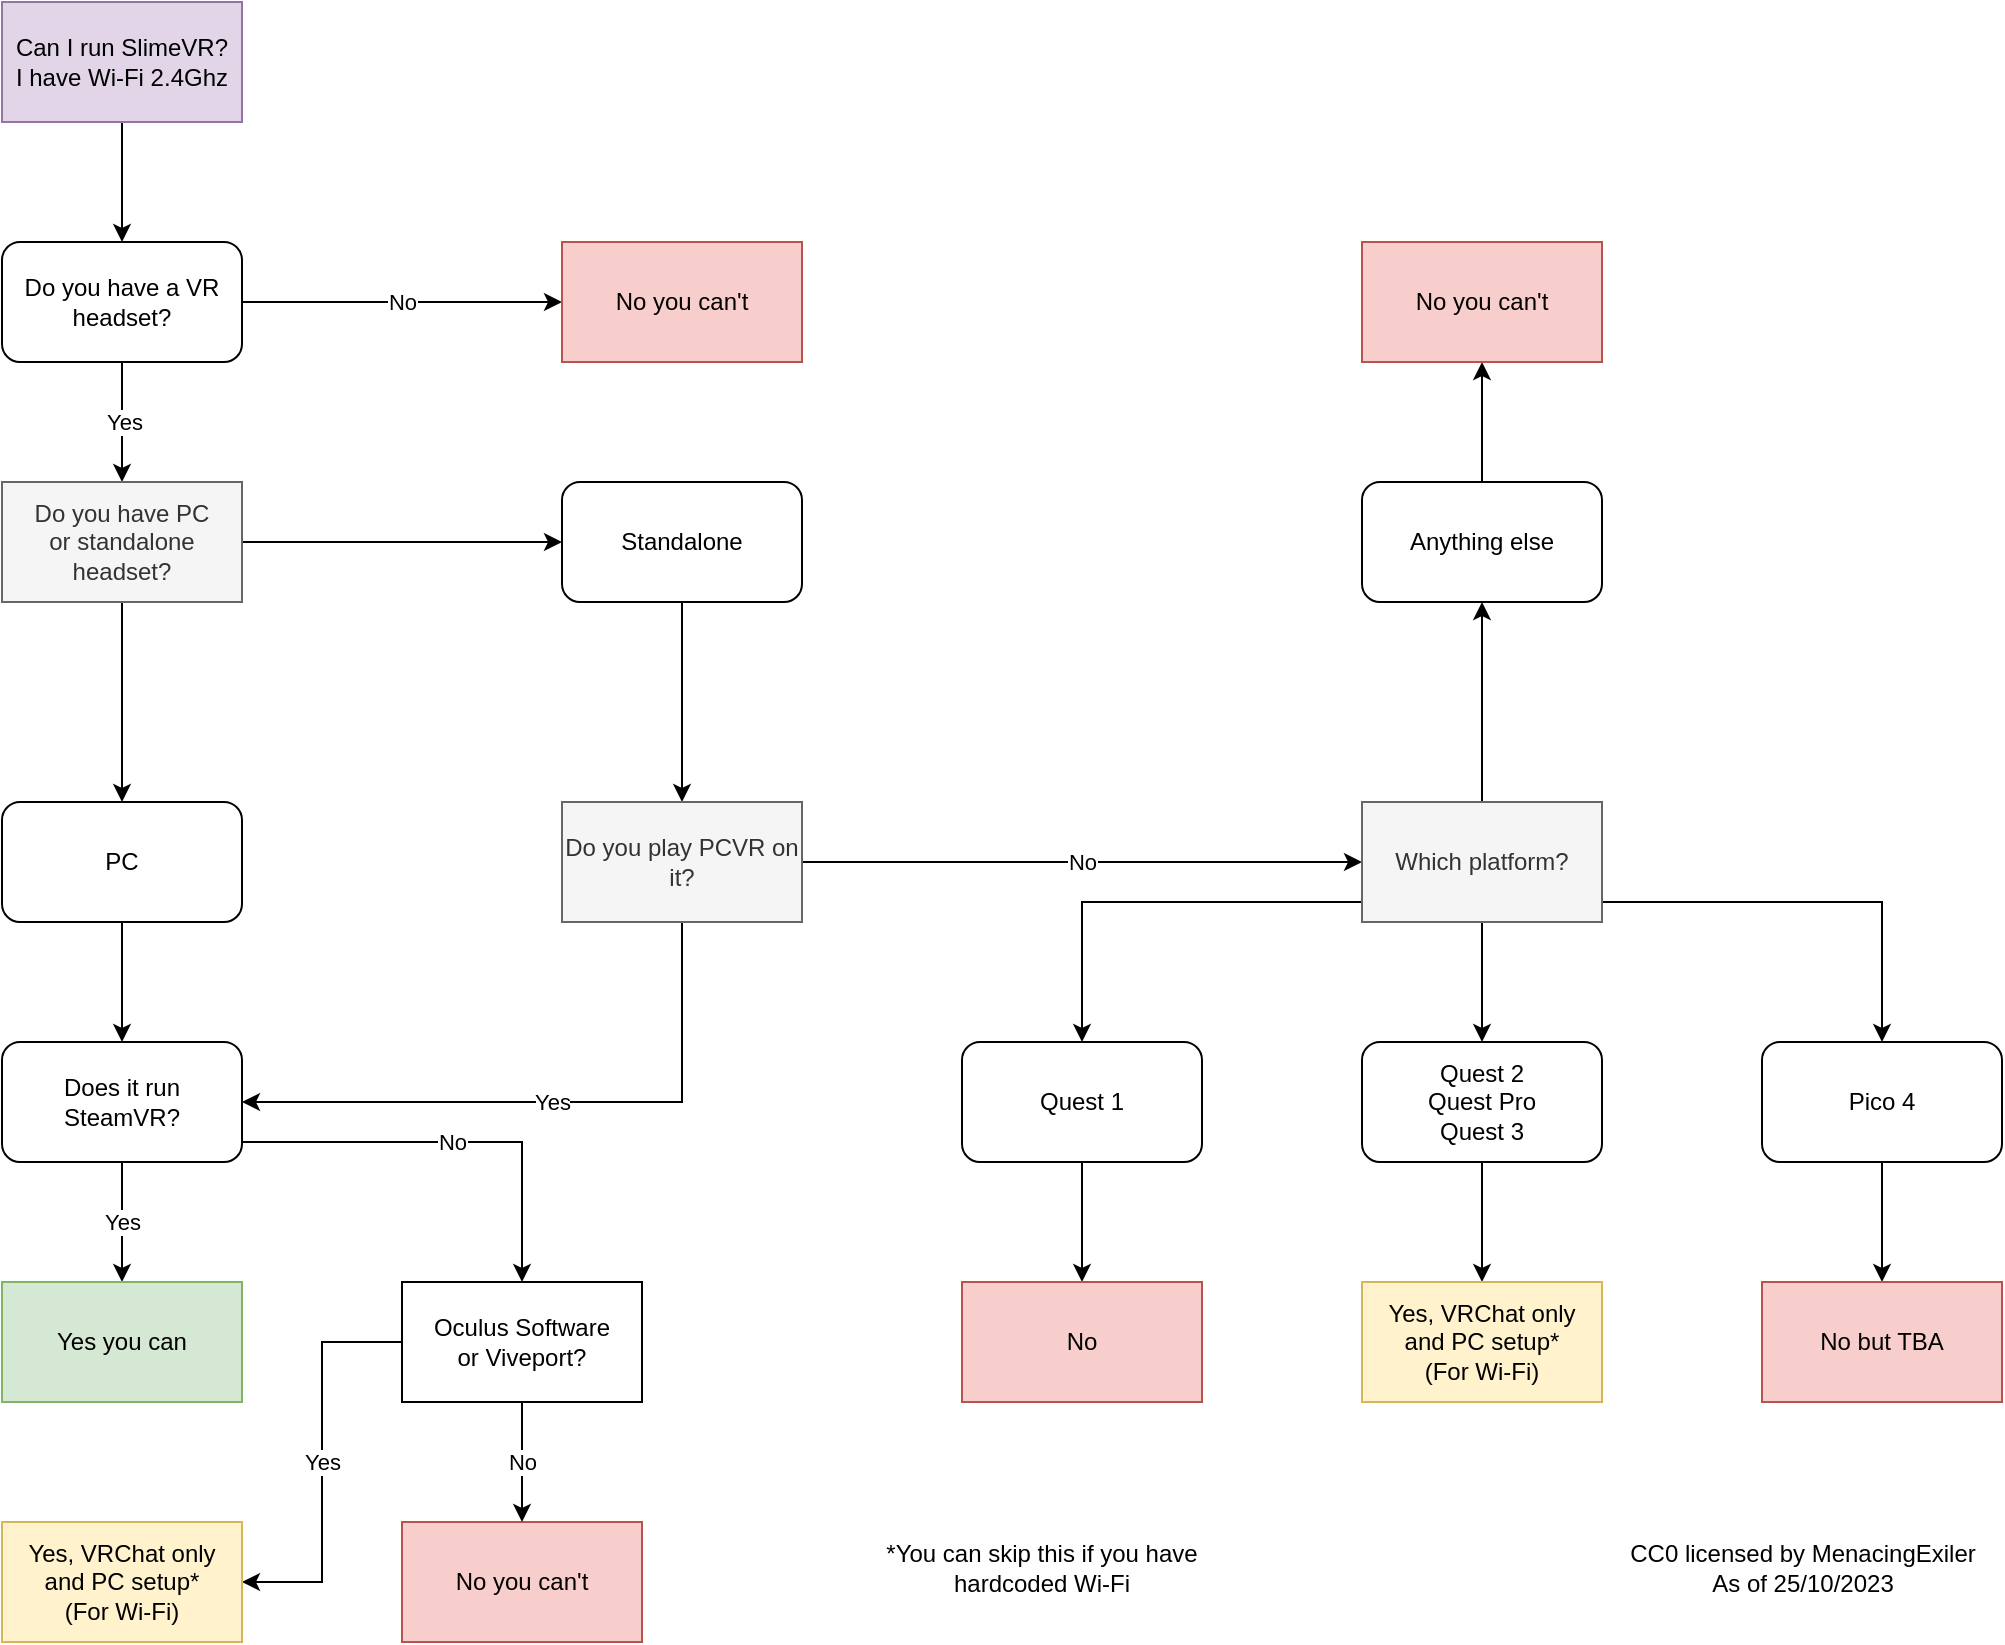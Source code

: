 <mxfile version="22.0.7" type="device">
  <diagram name="Page-1" id="BLxl1xzLI8pXoHssbm8f">
    <mxGraphModel dx="2074" dy="1118" grid="1" gridSize="10" guides="1" tooltips="1" connect="1" arrows="1" fold="1" page="1" pageScale="1" pageWidth="1169" pageHeight="1654" math="0" shadow="0">
      <root>
        <mxCell id="0" />
        <mxCell id="1" parent="0" />
        <mxCell id="E2cYebkVHFcdTyyEUBHE-6" style="edgeStyle=orthogonalEdgeStyle;rounded=0;orthogonalLoop=1;jettySize=auto;html=1;entryX=0.5;entryY=0;entryDx=0;entryDy=0;" edge="1" parent="1" source="E2cYebkVHFcdTyyEUBHE-1" target="E2cYebkVHFcdTyyEUBHE-2">
          <mxGeometry relative="1" as="geometry" />
        </mxCell>
        <mxCell id="E2cYebkVHFcdTyyEUBHE-1" value="Can I run SlimeVR?&lt;br&gt;I have Wi-Fi 2.4Ghz" style="rounded=0;whiteSpace=wrap;html=1;fillColor=#e1d5e7;strokeColor=#9673a6;" vertex="1" parent="1">
          <mxGeometry x="80" y="80" width="120" height="60" as="geometry" />
        </mxCell>
        <mxCell id="E2cYebkVHFcdTyyEUBHE-3" value="No" style="edgeStyle=orthogonalEdgeStyle;rounded=0;orthogonalLoop=1;jettySize=auto;html=1;entryX=0;entryY=0.5;entryDx=0;entryDy=0;" edge="1" parent="1" source="E2cYebkVHFcdTyyEUBHE-2" target="E2cYebkVHFcdTyyEUBHE-5">
          <mxGeometry relative="1" as="geometry">
            <mxPoint x="320" y="230" as="targetPoint" />
          </mxGeometry>
        </mxCell>
        <mxCell id="E2cYebkVHFcdTyyEUBHE-8" value="Yes" style="edgeStyle=orthogonalEdgeStyle;rounded=0;orthogonalLoop=1;jettySize=auto;html=1;" edge="1" parent="1" source="E2cYebkVHFcdTyyEUBHE-2">
          <mxGeometry relative="1" as="geometry">
            <mxPoint x="140" y="320" as="targetPoint" />
          </mxGeometry>
        </mxCell>
        <mxCell id="E2cYebkVHFcdTyyEUBHE-2" value="Do you have a VR headset?" style="rounded=1;whiteSpace=wrap;html=1;" vertex="1" parent="1">
          <mxGeometry x="80" y="200" width="120" height="60" as="geometry" />
        </mxCell>
        <mxCell id="E2cYebkVHFcdTyyEUBHE-5" value="No you can&#39;t" style="rounded=0;whiteSpace=wrap;html=1;fillColor=#f8cecc;strokeColor=#b85450;" vertex="1" parent="1">
          <mxGeometry x="360" y="200" width="120" height="60" as="geometry" />
        </mxCell>
        <mxCell id="E2cYebkVHFcdTyyEUBHE-9" style="edgeStyle=orthogonalEdgeStyle;rounded=0;orthogonalLoop=1;jettySize=auto;html=1;exitX=0.5;exitY=1;exitDx=0;exitDy=0;entryX=0.5;entryY=0;entryDx=0;entryDy=0;" edge="1" parent="1" source="E2cYebkVHFcdTyyEUBHE-14" target="E2cYebkVHFcdTyyEUBHE-11">
          <mxGeometry relative="1" as="geometry">
            <mxPoint x="140" y="520" as="targetPoint" />
            <mxPoint x="140" y="420" as="sourcePoint" />
          </mxGeometry>
        </mxCell>
        <mxCell id="E2cYebkVHFcdTyyEUBHE-13" style="edgeStyle=orthogonalEdgeStyle;rounded=0;orthogonalLoop=1;jettySize=auto;html=1;" edge="1" parent="1" source="E2cYebkVHFcdTyyEUBHE-11">
          <mxGeometry relative="1" as="geometry">
            <mxPoint x="140" y="600" as="targetPoint" />
          </mxGeometry>
        </mxCell>
        <mxCell id="E2cYebkVHFcdTyyEUBHE-11" value="PC" style="rounded=1;whiteSpace=wrap;html=1;" vertex="1" parent="1">
          <mxGeometry x="80" y="480" width="120" height="60" as="geometry" />
        </mxCell>
        <mxCell id="E2cYebkVHFcdTyyEUBHE-23" style="edgeStyle=orthogonalEdgeStyle;rounded=0;orthogonalLoop=1;jettySize=auto;html=1;entryX=0.5;entryY=0;entryDx=0;entryDy=0;" edge="1" parent="1" source="E2cYebkVHFcdTyyEUBHE-12" target="E2cYebkVHFcdTyyEUBHE-25">
          <mxGeometry relative="1" as="geometry">
            <mxPoint x="420" y="600" as="targetPoint" />
          </mxGeometry>
        </mxCell>
        <mxCell id="E2cYebkVHFcdTyyEUBHE-12" value="Standalone" style="rounded=1;whiteSpace=wrap;html=1;" vertex="1" parent="1">
          <mxGeometry x="360" y="320" width="120" height="60" as="geometry" />
        </mxCell>
        <mxCell id="E2cYebkVHFcdTyyEUBHE-15" style="edgeStyle=orthogonalEdgeStyle;rounded=0;orthogonalLoop=1;jettySize=auto;html=1;" edge="1" parent="1" source="E2cYebkVHFcdTyyEUBHE-14" target="E2cYebkVHFcdTyyEUBHE-12">
          <mxGeometry relative="1" as="geometry" />
        </mxCell>
        <mxCell id="E2cYebkVHFcdTyyEUBHE-14" value="Do you have PC&lt;br style=&quot;border-color: var(--border-color);&quot;&gt;or standalone headset?" style="rounded=0;whiteSpace=wrap;html=1;fillColor=#f5f5f5;fontColor=#333333;strokeColor=#666666;" vertex="1" parent="1">
          <mxGeometry x="80" y="320" width="120" height="60" as="geometry" />
        </mxCell>
        <mxCell id="E2cYebkVHFcdTyyEUBHE-18" value="Yes" style="edgeStyle=orthogonalEdgeStyle;rounded=0;orthogonalLoop=1;jettySize=auto;html=1;entryX=0.5;entryY=0;entryDx=0;entryDy=0;" edge="1" parent="1" source="E2cYebkVHFcdTyyEUBHE-16" target="E2cYebkVHFcdTyyEUBHE-17">
          <mxGeometry relative="1" as="geometry" />
        </mxCell>
        <mxCell id="E2cYebkVHFcdTyyEUBHE-20" value="No" style="edgeStyle=orthogonalEdgeStyle;rounded=0;orthogonalLoop=1;jettySize=auto;html=1;entryX=0.5;entryY=0;entryDx=0;entryDy=0;" edge="1" parent="1" source="E2cYebkVHFcdTyyEUBHE-16" target="E2cYebkVHFcdTyyEUBHE-46">
          <mxGeometry relative="1" as="geometry">
            <Array as="points">
              <mxPoint x="340" y="650" />
            </Array>
          </mxGeometry>
        </mxCell>
        <mxCell id="E2cYebkVHFcdTyyEUBHE-16" value="Does it run SteamVR?" style="rounded=1;whiteSpace=wrap;html=1;" vertex="1" parent="1">
          <mxGeometry x="80" y="600" width="120" height="60" as="geometry" />
        </mxCell>
        <mxCell id="E2cYebkVHFcdTyyEUBHE-17" value="Yes you can" style="rounded=0;whiteSpace=wrap;html=1;fillColor=#d5e8d4;strokeColor=#82b366;" vertex="1" parent="1">
          <mxGeometry x="80" y="720" width="120" height="60" as="geometry" />
        </mxCell>
        <mxCell id="E2cYebkVHFcdTyyEUBHE-19" value="No you can&#39;t" style="rounded=0;whiteSpace=wrap;html=1;fillColor=#f8cecc;strokeColor=#b85450;" vertex="1" parent="1">
          <mxGeometry x="280" y="840" width="120" height="60" as="geometry" />
        </mxCell>
        <mxCell id="E2cYebkVHFcdTyyEUBHE-22" value="Yes" style="edgeStyle=orthogonalEdgeStyle;rounded=0;orthogonalLoop=1;jettySize=auto;html=1;entryX=1;entryY=0.5;entryDx=0;entryDy=0;exitX=0.5;exitY=1;exitDx=0;exitDy=0;" edge="1" parent="1" source="E2cYebkVHFcdTyyEUBHE-25" target="E2cYebkVHFcdTyyEUBHE-16">
          <mxGeometry relative="1" as="geometry">
            <mxPoint x="360" y="630" as="sourcePoint" />
          </mxGeometry>
        </mxCell>
        <mxCell id="E2cYebkVHFcdTyyEUBHE-28" value="No" style="edgeStyle=orthogonalEdgeStyle;rounded=0;orthogonalLoop=1;jettySize=auto;html=1;entryX=0;entryY=0.5;entryDx=0;entryDy=0;" edge="1" parent="1" source="E2cYebkVHFcdTyyEUBHE-25" target="E2cYebkVHFcdTyyEUBHE-27">
          <mxGeometry relative="1" as="geometry" />
        </mxCell>
        <mxCell id="E2cYebkVHFcdTyyEUBHE-25" value="Do you play PCVR on it?" style="rounded=0;whiteSpace=wrap;html=1;fillColor=#f5f5f5;fontColor=#333333;strokeColor=#666666;" vertex="1" parent="1">
          <mxGeometry x="360" y="480" width="120" height="60" as="geometry" />
        </mxCell>
        <mxCell id="E2cYebkVHFcdTyyEUBHE-32" style="edgeStyle=orthogonalEdgeStyle;rounded=0;orthogonalLoop=1;jettySize=auto;html=1;entryX=0.5;entryY=0;entryDx=0;entryDy=0;" edge="1" parent="1" source="E2cYebkVHFcdTyyEUBHE-27" target="E2cYebkVHFcdTyyEUBHE-31">
          <mxGeometry relative="1" as="geometry" />
        </mxCell>
        <mxCell id="E2cYebkVHFcdTyyEUBHE-33" style="edgeStyle=orthogonalEdgeStyle;rounded=0;orthogonalLoop=1;jettySize=auto;html=1;" edge="1" parent="1" source="E2cYebkVHFcdTyyEUBHE-27">
          <mxGeometry relative="1" as="geometry">
            <mxPoint x="620" y="600" as="targetPoint" />
            <Array as="points">
              <mxPoint x="620" y="530" />
            </Array>
          </mxGeometry>
        </mxCell>
        <mxCell id="E2cYebkVHFcdTyyEUBHE-34" style="edgeStyle=orthogonalEdgeStyle;rounded=0;orthogonalLoop=1;jettySize=auto;html=1;" edge="1" parent="1" source="E2cYebkVHFcdTyyEUBHE-27" target="E2cYebkVHFcdTyyEUBHE-30">
          <mxGeometry relative="1" as="geometry">
            <Array as="points">
              <mxPoint x="1020" y="530" />
            </Array>
          </mxGeometry>
        </mxCell>
        <mxCell id="E2cYebkVHFcdTyyEUBHE-43" style="edgeStyle=orthogonalEdgeStyle;rounded=0;orthogonalLoop=1;jettySize=auto;html=1;entryX=0.5;entryY=1;entryDx=0;entryDy=0;" edge="1" parent="1" source="E2cYebkVHFcdTyyEUBHE-27" target="E2cYebkVHFcdTyyEUBHE-42">
          <mxGeometry relative="1" as="geometry" />
        </mxCell>
        <mxCell id="E2cYebkVHFcdTyyEUBHE-27" value="Which platform?" style="rounded=0;whiteSpace=wrap;html=1;fillColor=#f5f5f5;fontColor=#333333;strokeColor=#666666;" vertex="1" parent="1">
          <mxGeometry x="760" y="480" width="120" height="60" as="geometry" />
        </mxCell>
        <mxCell id="E2cYebkVHFcdTyyEUBHE-39" style="edgeStyle=orthogonalEdgeStyle;rounded=0;orthogonalLoop=1;jettySize=auto;html=1;entryX=0.5;entryY=0;entryDx=0;entryDy=0;" edge="1" parent="1">
          <mxGeometry relative="1" as="geometry">
            <mxPoint x="620" y="660" as="sourcePoint" />
            <mxPoint x="620" y="720" as="targetPoint" />
          </mxGeometry>
        </mxCell>
        <mxCell id="E2cYebkVHFcdTyyEUBHE-29" value="Quest 1" style="rounded=1;whiteSpace=wrap;html=1;" vertex="1" parent="1">
          <mxGeometry x="560" y="600" width="120" height="60" as="geometry" />
        </mxCell>
        <mxCell id="E2cYebkVHFcdTyyEUBHE-41" style="edgeStyle=orthogonalEdgeStyle;rounded=0;orthogonalLoop=1;jettySize=auto;html=1;" edge="1" parent="1" source="E2cYebkVHFcdTyyEUBHE-30" target="E2cYebkVHFcdTyyEUBHE-38">
          <mxGeometry relative="1" as="geometry" />
        </mxCell>
        <mxCell id="E2cYebkVHFcdTyyEUBHE-30" value="Pico 4" style="rounded=1;whiteSpace=wrap;html=1;" vertex="1" parent="1">
          <mxGeometry x="960" y="600" width="120" height="60" as="geometry" />
        </mxCell>
        <mxCell id="E2cYebkVHFcdTyyEUBHE-40" style="edgeStyle=orthogonalEdgeStyle;rounded=0;orthogonalLoop=1;jettySize=auto;html=1;entryX=0.5;entryY=0;entryDx=0;entryDy=0;" edge="1" parent="1" source="E2cYebkVHFcdTyyEUBHE-31" target="E2cYebkVHFcdTyyEUBHE-37">
          <mxGeometry relative="1" as="geometry" />
        </mxCell>
        <mxCell id="E2cYebkVHFcdTyyEUBHE-31" value="Quest 2&lt;br&gt;Quest Pro&lt;br&gt;Quest 3" style="rounded=1;whiteSpace=wrap;html=1;" vertex="1" parent="1">
          <mxGeometry x="760" y="600" width="120" height="60" as="geometry" />
        </mxCell>
        <mxCell id="E2cYebkVHFcdTyyEUBHE-35" value="No" style="rounded=0;whiteSpace=wrap;html=1;fillColor=#f8cecc;strokeColor=#b85450;" vertex="1" parent="1">
          <mxGeometry x="560" y="720" width="120" height="60" as="geometry" />
        </mxCell>
        <mxCell id="E2cYebkVHFcdTyyEUBHE-37" value="Yes, VRChat only&lt;br&gt;and PC setup*&lt;br&gt;(For Wi-Fi)" style="rounded=0;whiteSpace=wrap;html=1;fillColor=#fff2cc;strokeColor=#d6b656;" vertex="1" parent="1">
          <mxGeometry x="760" y="720" width="120" height="60" as="geometry" />
        </mxCell>
        <mxCell id="E2cYebkVHFcdTyyEUBHE-38" value="No but TBA" style="rounded=0;whiteSpace=wrap;html=1;fillColor=#f8cecc;strokeColor=#b85450;" vertex="1" parent="1">
          <mxGeometry x="960" y="720" width="120" height="60" as="geometry" />
        </mxCell>
        <mxCell id="E2cYebkVHFcdTyyEUBHE-45" style="edgeStyle=orthogonalEdgeStyle;rounded=0;orthogonalLoop=1;jettySize=auto;html=1;entryX=0.5;entryY=1;entryDx=0;entryDy=0;" edge="1" parent="1" source="E2cYebkVHFcdTyyEUBHE-42" target="E2cYebkVHFcdTyyEUBHE-44">
          <mxGeometry relative="1" as="geometry" />
        </mxCell>
        <mxCell id="E2cYebkVHFcdTyyEUBHE-42" value="Anything else" style="rounded=1;whiteSpace=wrap;html=1;" vertex="1" parent="1">
          <mxGeometry x="760" y="320" width="120" height="60" as="geometry" />
        </mxCell>
        <mxCell id="E2cYebkVHFcdTyyEUBHE-44" value="No you can&#39;t" style="rounded=0;whiteSpace=wrap;html=1;fillColor=#f8cecc;strokeColor=#b85450;" vertex="1" parent="1">
          <mxGeometry x="760" y="200" width="120" height="60" as="geometry" />
        </mxCell>
        <mxCell id="E2cYebkVHFcdTyyEUBHE-47" value="No" style="edgeStyle=orthogonalEdgeStyle;rounded=0;orthogonalLoop=1;jettySize=auto;html=1;entryX=0.5;entryY=0;entryDx=0;entryDy=0;" edge="1" parent="1" source="E2cYebkVHFcdTyyEUBHE-46" target="E2cYebkVHFcdTyyEUBHE-19">
          <mxGeometry relative="1" as="geometry">
            <mxPoint x="340" y="800" as="targetPoint" />
          </mxGeometry>
        </mxCell>
        <mxCell id="E2cYebkVHFcdTyyEUBHE-49" value="Yes" style="edgeStyle=orthogonalEdgeStyle;rounded=0;orthogonalLoop=1;jettySize=auto;html=1;entryX=1;entryY=0.5;entryDx=0;entryDy=0;" edge="1" parent="1" source="E2cYebkVHFcdTyyEUBHE-46" target="E2cYebkVHFcdTyyEUBHE-48">
          <mxGeometry relative="1" as="geometry">
            <Array as="points">
              <mxPoint x="240" y="750" />
              <mxPoint x="240" y="870" />
            </Array>
          </mxGeometry>
        </mxCell>
        <mxCell id="E2cYebkVHFcdTyyEUBHE-46" value="Oculus Software&lt;br&gt;or Viveport?" style="rounded=0;whiteSpace=wrap;html=1;" vertex="1" parent="1">
          <mxGeometry x="280" y="720" width="120" height="60" as="geometry" />
        </mxCell>
        <mxCell id="E2cYebkVHFcdTyyEUBHE-48" value="Yes, VRChat only&lt;br&gt;and PC setup*&lt;br&gt;(For Wi-Fi)" style="rounded=0;whiteSpace=wrap;html=1;fillColor=#fff2cc;strokeColor=#d6b656;" vertex="1" parent="1">
          <mxGeometry x="80" y="840" width="120" height="60" as="geometry" />
        </mxCell>
        <mxCell id="E2cYebkVHFcdTyyEUBHE-50" value="CC0 licensed by MenacingExiler&lt;br&gt;As of 25/10/2023" style="text;html=1;align=center;verticalAlign=middle;resizable=0;points=[];autosize=1;strokeColor=none;fillColor=none;" vertex="1" parent="1">
          <mxGeometry x="880" y="843" width="200" height="40" as="geometry" />
        </mxCell>
        <mxCell id="E2cYebkVHFcdTyyEUBHE-51" value="*You can skip this if you have hardcoded Wi-Fi" style="text;html=1;strokeColor=none;fillColor=none;align=center;verticalAlign=middle;whiteSpace=wrap;rounded=0;" vertex="1" parent="1">
          <mxGeometry x="520" y="848" width="160" height="30" as="geometry" />
        </mxCell>
      </root>
    </mxGraphModel>
  </diagram>
</mxfile>
